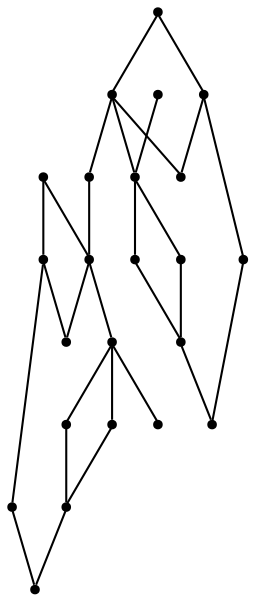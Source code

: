 graph {
  node [shape=point,comment="{\"directed\":false,\"doi\":\"10.1007/978-3-031-22203-0_12\",\"figure\":\"9 (7)\"}"]

  v0 [pos="1522.4342780537095,1238.3394016690054"]
  v1 [pos="1522.4342780537095,1072.1170704692177"]
  v2 [pos="1439.3199556985642,1113.6711311400709"]
  v3 [pos="1439.319955698564,1072.1170704692177"]
  v4 [pos="1439.3199556985642,1238.3394016690056"]
  v5 [pos="1439.319955698564,1196.785468173429"]
  v6 [pos="1356.2067143465192,1030.5599575917222"]
  v7 [pos="1356.2067143465192,947.4487840433735"]
  v8 [pos="1356.2067143465192,864.334462906925"]
  v9 [pos="1356.2067143465194,1072.1170704692177"]
  v10 [pos="1356.2067143465192,1113.6711311400709"]
  v11 [pos="1314.649076255814,1113.6711629338902"]
  v12 [pos="1356.2067143465194,1196.785468173429"]
  v13 [pos="1356.2067143465192,1238.3394016690056"]
  v14 [pos="1314.6500300820794,947.4487840433735"]
  v15 [pos="1314.6500300820794,1030.5599575917222"]
  v16 [pos="1314.649076255814,1072.1149879740606"]
  v17 [pos="1231.5378697331355,1030.5599575917222"]
  v18 [pos="1231.5378697331355,1196.785468173429"]
  v19 [pos="1231.5378697331355,947.4487840433735"]
  v20 [pos="1189.98023164243,864.334462906925"]
  v21 [pos="1189.98023164243,947.4487840433735"]
  v22 [pos="1189.98023164243,1030.5599575917222"]

  v0 -- v1 [id="-1",pos="1522.4342780537095,1238.3394016690054 1522.4342780537095,1072.1170704692177 1522.4342780537095,1072.1170704692177 1522.4342780537095,1072.1170704692177"]
  v22 -- v17 [id="-2",pos="1189.98023164243,1030.5599575917222 1231.5378697331355,1030.5599575917222 1231.5378697331355,1030.5599575917222 1231.5378697331355,1030.5599575917222"]
  v17 -- v15 [id="-3",pos="1231.5378697331355,1030.5599575917222 1314.6500300820794,1030.5599575917222 1314.6500300820794,1030.5599575917222 1314.6500300820794,1030.5599575917222"]
  v15 -- v6 [id="-4",pos="1314.6500300820794,1030.5599575917222 1356.2067143465192,1030.5599575917222 1356.2067143465192,1030.5599575917222 1356.2067143465192,1030.5599575917222"]
  v22 -- v21 [id="-5",pos="1189.98023164243,1030.5599575917222 1189.98023164243,947.4487840433735 1189.98023164243,947.4487840433735 1189.98023164243,947.4487840433735"]
  v21 -- v20 [id="-6",pos="1189.98023164243,947.4487840433735 1189.98023164243,864.334462906925 1189.98023164243,864.334462906925 1189.98023164243,864.334462906925"]
  v21 -- v19 [id="-9",pos="1189.98023164243,947.4487840433735 1231.5378697331355,947.4487840433735 1231.5378697331355,947.4487840433735 1231.5378697331355,947.4487840433735"]
  v20 -- v8 [id="-10",pos="1189.98023164243,864.334462906925 1356.2067143465192,864.334462906925 1356.2067143465192,864.334462906925 1356.2067143465192,864.334462906925"]
  v17 -- v19 [id="-11",pos="1231.5378697331355,1030.5599575917222 1231.5378697331355,947.4487840433735 1231.5378697331355,947.4487840433735 1231.5378697331355,947.4487840433735"]
  v18 -- v12 [id="-12",pos="1231.5378697331355,1196.785468173429 1356.2067143465194,1196.785468173429 1356.2067143465194,1196.785468173429 1356.2067143465194,1196.785468173429"]
  v17 -- v18 [id="-13",pos="1231.5378697331355,1030.5599575917222 1231.5378697331355,1196.785468173429 1231.5378697331355,1196.785468173429 1231.5378697331355,1196.785468173429"]
  v2 -- v3 [id="-14",pos="1439.3199556985642,1113.6711311400709 1439.319955698564,1072.1170704692177 1439.319955698564,1072.1170704692177 1439.319955698564,1072.1170704692177"]
  v4 -- v5 [id="-15",pos="1439.3199556985642,1238.3394016690056 1439.319955698564,1196.785468173429 1439.319955698564,1196.785468173429 1439.319955698564,1196.785468173429"]
  v6 -- v7 [id="-16",pos="1356.2067143465192,1030.5599575917222 1356.2067143465192,947.4487840433735 1356.2067143465192,947.4487840433735 1356.2067143465192,947.4487840433735"]
  v16 -- v15 [id="-17",pos="1314.649076255814,1072.1149879740606 1314.6500300820794,1030.5599575917222 1314.6500300820794,1030.5599575917222 1314.6500300820794,1030.5599575917222"]
  v15 -- v14 [id="-19",pos="1314.6500300820794,1030.5599575917222 1314.6500300820794,947.4487840433735 1314.6500300820794,947.4487840433735 1314.6500300820794,947.4487840433735"]
  v14 -- v7 [id="-20",pos="1314.6500300820794,947.4487840433735 1356.2067143465192,947.4487840433735 1356.2067143465192,947.4487840433735 1356.2067143465192,947.4487840433735"]
  v13 -- v4 [id="-21",pos="1356.2067143465192,1238.3394016690056 1439.3199556985642,1238.3394016690056 1439.3199556985642,1238.3394016690056 1439.3199556985642,1238.3394016690056"]
  v4 -- v0 [id="-22",pos="1439.3199556985642,1238.3394016690056 1522.4342780537095,1238.3394016690054 1522.4342780537095,1238.3394016690054 1522.4342780537095,1238.3394016690054"]
  v13 -- v12 [id="-23",pos="1356.2067143465192,1238.3394016690056 1356.2067143465194,1196.785468173429 1356.2067143465194,1196.785468173429 1356.2067143465194,1196.785468173429"]
  v12 -- v10 [id="-24",pos="1356.2067143465194,1196.785468173429 1356.2067143465192,1113.6711311400709 1356.2067143465192,1113.6711311400709 1356.2067143465192,1113.6711311400709"]
  v10 -- v9 [id="-25",pos="1356.2067143465192,1113.6711311400709 1356.2067143465194,1072.1170704692177 1356.2067143465194,1072.1170704692177 1356.2067143465194,1072.1170704692177"]
  v12 -- v5 [id="-28",pos="1356.2067143465194,1196.785468173429 1439.319955698564,1196.785468173429 1439.319955698564,1196.785468173429 1439.319955698564,1196.785468173429"]
  v10 -- v11 [id="-29",pos="1356.2067143465192,1113.6711311400709 1314.649076255814,1113.6711629338902 1314.649076255814,1113.6711629338902 1314.649076255814,1113.6711629338902"]
  v10 -- v2 [id="-30",pos="1356.2067143465192,1113.6711311400709 1439.3199556985642,1113.6711311400709 1439.3199556985642,1113.6711311400709 1439.3199556985642,1113.6711311400709"]
  v9 -- v3 [id="-32",pos="1356.2067143465194,1072.1170704692177 1439.319955698564,1072.1170704692177 1439.319955698564,1072.1170704692177 1439.319955698564,1072.1170704692177"]
  v3 -- v1 [id="-33",pos="1439.319955698564,1072.1170704692177 1522.4342780537095,1072.1170704692177 1522.4342780537095,1072.1170704692177 1522.4342780537095,1072.1170704692177"]
  v7 -- v8 [id="-36",pos="1356.2067143465192,947.4487840433735 1356.2067143465192,864.334462906925 1356.2067143465192,864.334462906925 1356.2067143465192,864.334462906925"]
}